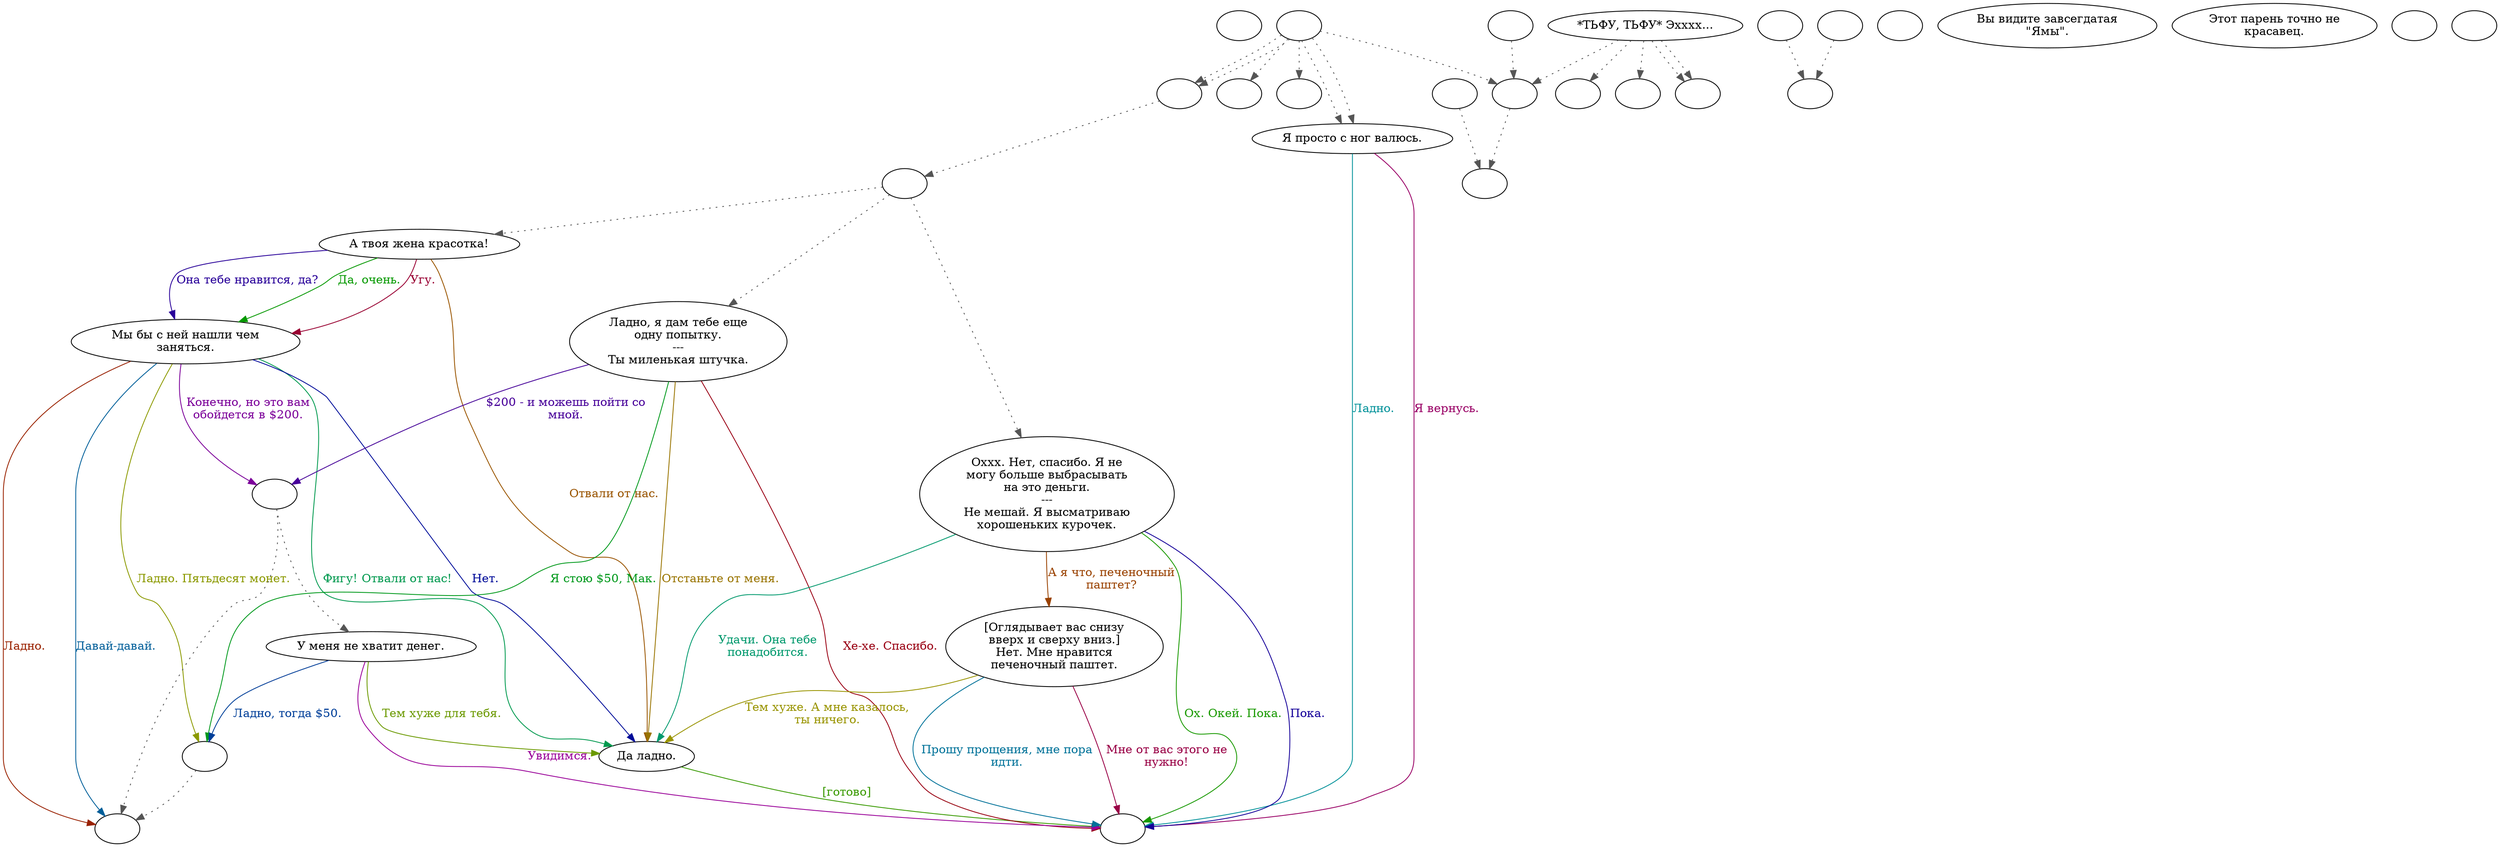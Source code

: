 digraph dcBilly {
  "start" [style=filled       fillcolor="#FFFFFF"       color="#000000"]
  "start" [label=""]
  "critter_p_proc" [style=filled       fillcolor="#FFFFFF"       color="#000000"]
  "critter_p_proc" -> "Node014" [style=dotted color="#555555"]
  "critter_p_proc" [label=""]
  "pickup_p_proc" [style=filled       fillcolor="#FFFFFF"       color="#000000"]
  "pickup_p_proc" -> "Node998" [style=dotted color="#555555"]
  "pickup_p_proc" [label=""]
  "talk_p_proc" [style=filled       fillcolor="#FFFFFF"       color="#000000"]
  "talk_p_proc" -> "Node013" [style=dotted color="#555555"]
  "talk_p_proc" -> "Node016" [style=dotted color="#555555"]
  "talk_p_proc" -> "Node015" [style=dotted color="#555555"]
  "talk_p_proc" -> "Node005" [style=dotted color="#555555"]
  "talk_p_proc" -> "Node005" [style=dotted color="#555555"]
  "talk_p_proc" -> "Node000" [style=dotted color="#555555"]
  "talk_p_proc" -> "Node000" [style=dotted color="#555555"]
  "talk_p_proc" [label=""]
  "destroy_p_proc" [style=filled       fillcolor="#FFFFFF"       color="#000000"]
  "destroy_p_proc" [label=""]
  "look_at_p_proc" [style=filled       fillcolor="#FFFFFF"       color="#000000"]
  "look_at_p_proc" [label="Вы видите завсегдатая\n\"Ямы\"."]
  "description_p_proc" [style=filled       fillcolor="#FFFFFF"       color="#000000"]
  "description_p_proc" [label="Этот парень точно не\nкрасавец."]
  "use_skill_on_p_proc" [style=filled       fillcolor="#FFFFFF"       color="#000000"]
  "use_skill_on_p_proc" [label=""]
  "damage_p_proc" [style=filled       fillcolor="#FFFFFF"       color="#000000"]
  "damage_p_proc" -> "Node998" [style=dotted color="#555555"]
  "damage_p_proc" [label=""]
  "map_enter_p_proc" [style=filled       fillcolor="#FFFFFF"       color="#000000"]
  "map_enter_p_proc" [label=""]
  "push_p_proc" [style=filled       fillcolor="#FFFFFF"       color="#000000"]
  "push_p_proc" -> "Node013" [style=dotted color="#555555"]
  "push_p_proc" [label=""]
  "timed_event_p_proc" [style=filled       fillcolor="#FFFFFF"       color="#000000"]
  "timed_event_p_proc" -> "Node010" [style=dotted color="#555555"]
  "timed_event_p_proc" -> "Node011" [style=dotted color="#555555"]
  "timed_event_p_proc" -> "Node012" [style=dotted color="#555555"]
  "timed_event_p_proc" -> "Node011" [style=dotted color="#555555"]
  "timed_event_p_proc" -> "Node013" [style=dotted color="#555555"]
  "timed_event_p_proc" [label="*ТЬФУ, ТЬФУ* Эхххх..."]
  "Node000" [style=filled       fillcolor="#FFFFFF"       color="#000000"]
  "Node000" -> "Node994" [style=dotted color="#555555"]
  "Node000" [label=""]
  "Node001" [style=filled       fillcolor="#FFFFFF"       color="#000000"]
  "Node001" [label="А твоя жена красотка!"]
  "Node001" -> "Node004" [label="Отвали от нас." color="#995400" fontcolor="#995400"]
  "Node001" -> "Node002" [label="Она тебе нравится, да?" color="#280099" fontcolor="#280099"]
  "Node001" -> "Node002" [label="Да, очень." color="#059900" fontcolor="#059900"]
  "Node001" -> "Node002" [label="Угу." color="#990032" fontcolor="#990032"]
  "Node002" [style=filled       fillcolor="#FFFFFF"       color="#000000"]
  "Node002" [label="Мы бы с ней нашли чем\nзаняться."]
  "Node002" -> "Node993" [label="Давай-давай." color="#005E99" fontcolor="#005E99"]
  "Node002" -> "Node996" [label="Ладно. Пятьдесят монет." color="#8B9900" fontcolor="#8B9900"]
  "Node002" -> "Node995" [label="Конечно, но это вам\nобойдется в $200." color="#7B0099" fontcolor="#7B0099"]
  "Node002" -> "Node004" [label="Фигу! Отвали от нас!" color="#00994E" fontcolor="#00994E"]
  "Node002" -> "Node993" [label="Ладно." color="#992100" fontcolor="#992100"]
  "Node002" -> "Node004" [label="Нет." color="#000B99" fontcolor="#000B99"]
  "Node004" [style=filled       fillcolor="#FFFFFF"       color="#000000"]
  "Node004" [label="Да ладно."]
  "Node004" -> "Node999" [label="[готово]" color="#389900" fontcolor="#389900"]
  "Node005" [style=filled       fillcolor="#FFFFFF"       color="#000000"]
  "Node005" [label="Я просто с ног валюсь."]
  "Node005" -> "Node999" [label="Я вернусь." color="#990065" fontcolor="#990065"]
  "Node005" -> "Node999" [label="Ладно." color="#009199" fontcolor="#009199"]
  "Node006" [style=filled       fillcolor="#FFFFFF"       color="#000000"]
  "Node006" [label="Ладно, я дам тебе еще\nодну попытку.\n---\nТы миленькая штучка."]
  "Node006" -> "Node004" [label="Отстаньте от меня." color="#997400" fontcolor="#997400"]
  "Node006" -> "Node995" [label="$200 - и можешь пойти со\nмной." color="#470099" fontcolor="#470099"]
  "Node006" -> "Node996" [label="Я стою $50, Мак." color="#00991B" fontcolor="#00991B"]
  "Node006" -> "Node999" [label="Хе-хе. Спасибо." color="#990012" fontcolor="#990012"]
  "Node007" [style=filled       fillcolor="#FFFFFF"       color="#000000"]
  "Node007" [label="У меня не хватит денег."]
  "Node007" -> "Node996" [label="Ладно, тогда $50." color="#003F99" fontcolor="#003F99"]
  "Node007" -> "Node004" [label="Тем хуже для тебя." color="#6B9900" fontcolor="#6B9900"]
  "Node007" -> "Node999" [label="Увидимся." color="#990098" fontcolor="#990098"]
  "Node008" [style=filled       fillcolor="#FFFFFF"       color="#000000"]
  "Node008" [label="Оххх. Нет, спасибо. Я не\nмогу больше выбрасывать\nна это деньги.\n---\nНе мешай. Я высматриваю\nхорошеньких курочек."]
  "Node008" -> "Node004" [label="Удачи. Она тебе\nпонадобится." color="#00996D" fontcolor="#00996D"]
  "Node008" -> "Node009" [label="А я что, печеночный\nпаштет?" color="#994100" fontcolor="#994100"]
  "Node008" -> "Node999" [label="Пока." color="#140099" fontcolor="#140099"]
  "Node008" -> "Node999" [label="Ох. Окей. Пока." color="#189900" fontcolor="#189900"]
  "Node009" [style=filled       fillcolor="#FFFFFF"       color="#000000"]
  "Node009" [label="[Оглядывает вас снизу\nвверх и сверху вниз.]\nНет. Мне нравится\nпеченочный паштет."]
  "Node009" -> "Node999" [label="Мне от вас этого не\nнужно!" color="#990045" fontcolor="#990045"]
  "Node009" -> "Node999" [label="Прошу прощения, мне пора\nидти." color="#007299" fontcolor="#007299"]
  "Node009" -> "Node004" [label="Тем хуже. А мне казалось,\nты ничего." color="#999400" fontcolor="#999400"]
  "Node010" [style=filled       fillcolor="#FFFFFF"       color="#000000"]
  "Node010" [label=""]
  "Node011" [style=filled       fillcolor="#FFFFFF"       color="#000000"]
  "Node011" [label=""]
  "Node012" [style=filled       fillcolor="#FFFFFF"       color="#000000"]
  "Node012" [label=""]
  "Node013" [style=filled       fillcolor="#FFFFFF"       color="#000000"]
  "Node013" -> "Node014" [style=dotted color="#555555"]
  "Node013" [label=""]
  "Node014" [style=filled       fillcolor="#FFFFFF"       color="#000000"]
  "Node014" [label=""]
  "Node015" [style=filled       fillcolor="#FFFFFF"       color="#000000"]
  "Node015" [label=""]
  "Node016" [style=filled       fillcolor="#FFFFFF"       color="#000000"]
  "Node016" [label=""]
  "Node998" [style=filled       fillcolor="#FFFFFF"       color="#000000"]
  "Node998" [label=""]
  "Node996" [style=filled       fillcolor="#FFFFFF"       color="#000000"]
  "Node996" -> "Node993" [style=dotted color="#555555"]
  "Node996" [label=""]
  "Node995" [style=filled       fillcolor="#FFFFFF"       color="#000000"]
  "Node995" -> "Node993" [style=dotted color="#555555"]
  "Node995" -> "Node007" [style=dotted color="#555555"]
  "Node995" [label=""]
  "Node994" [style=filled       fillcolor="#FFFFFF"       color="#000000"]
  "Node994" -> "Node001" [style=dotted color="#555555"]
  "Node994" -> "Node008" [style=dotted color="#555555"]
  "Node994" -> "Node006" [style=dotted color="#555555"]
  "Node994" [label=""]
  "Node993" [style=filled       fillcolor="#FFFFFF"       color="#000000"]
  "Node993" [label=""]
  "Node999" [style=filled       fillcolor="#FFFFFF"       color="#000000"]
  "Node999" [label=""]
}